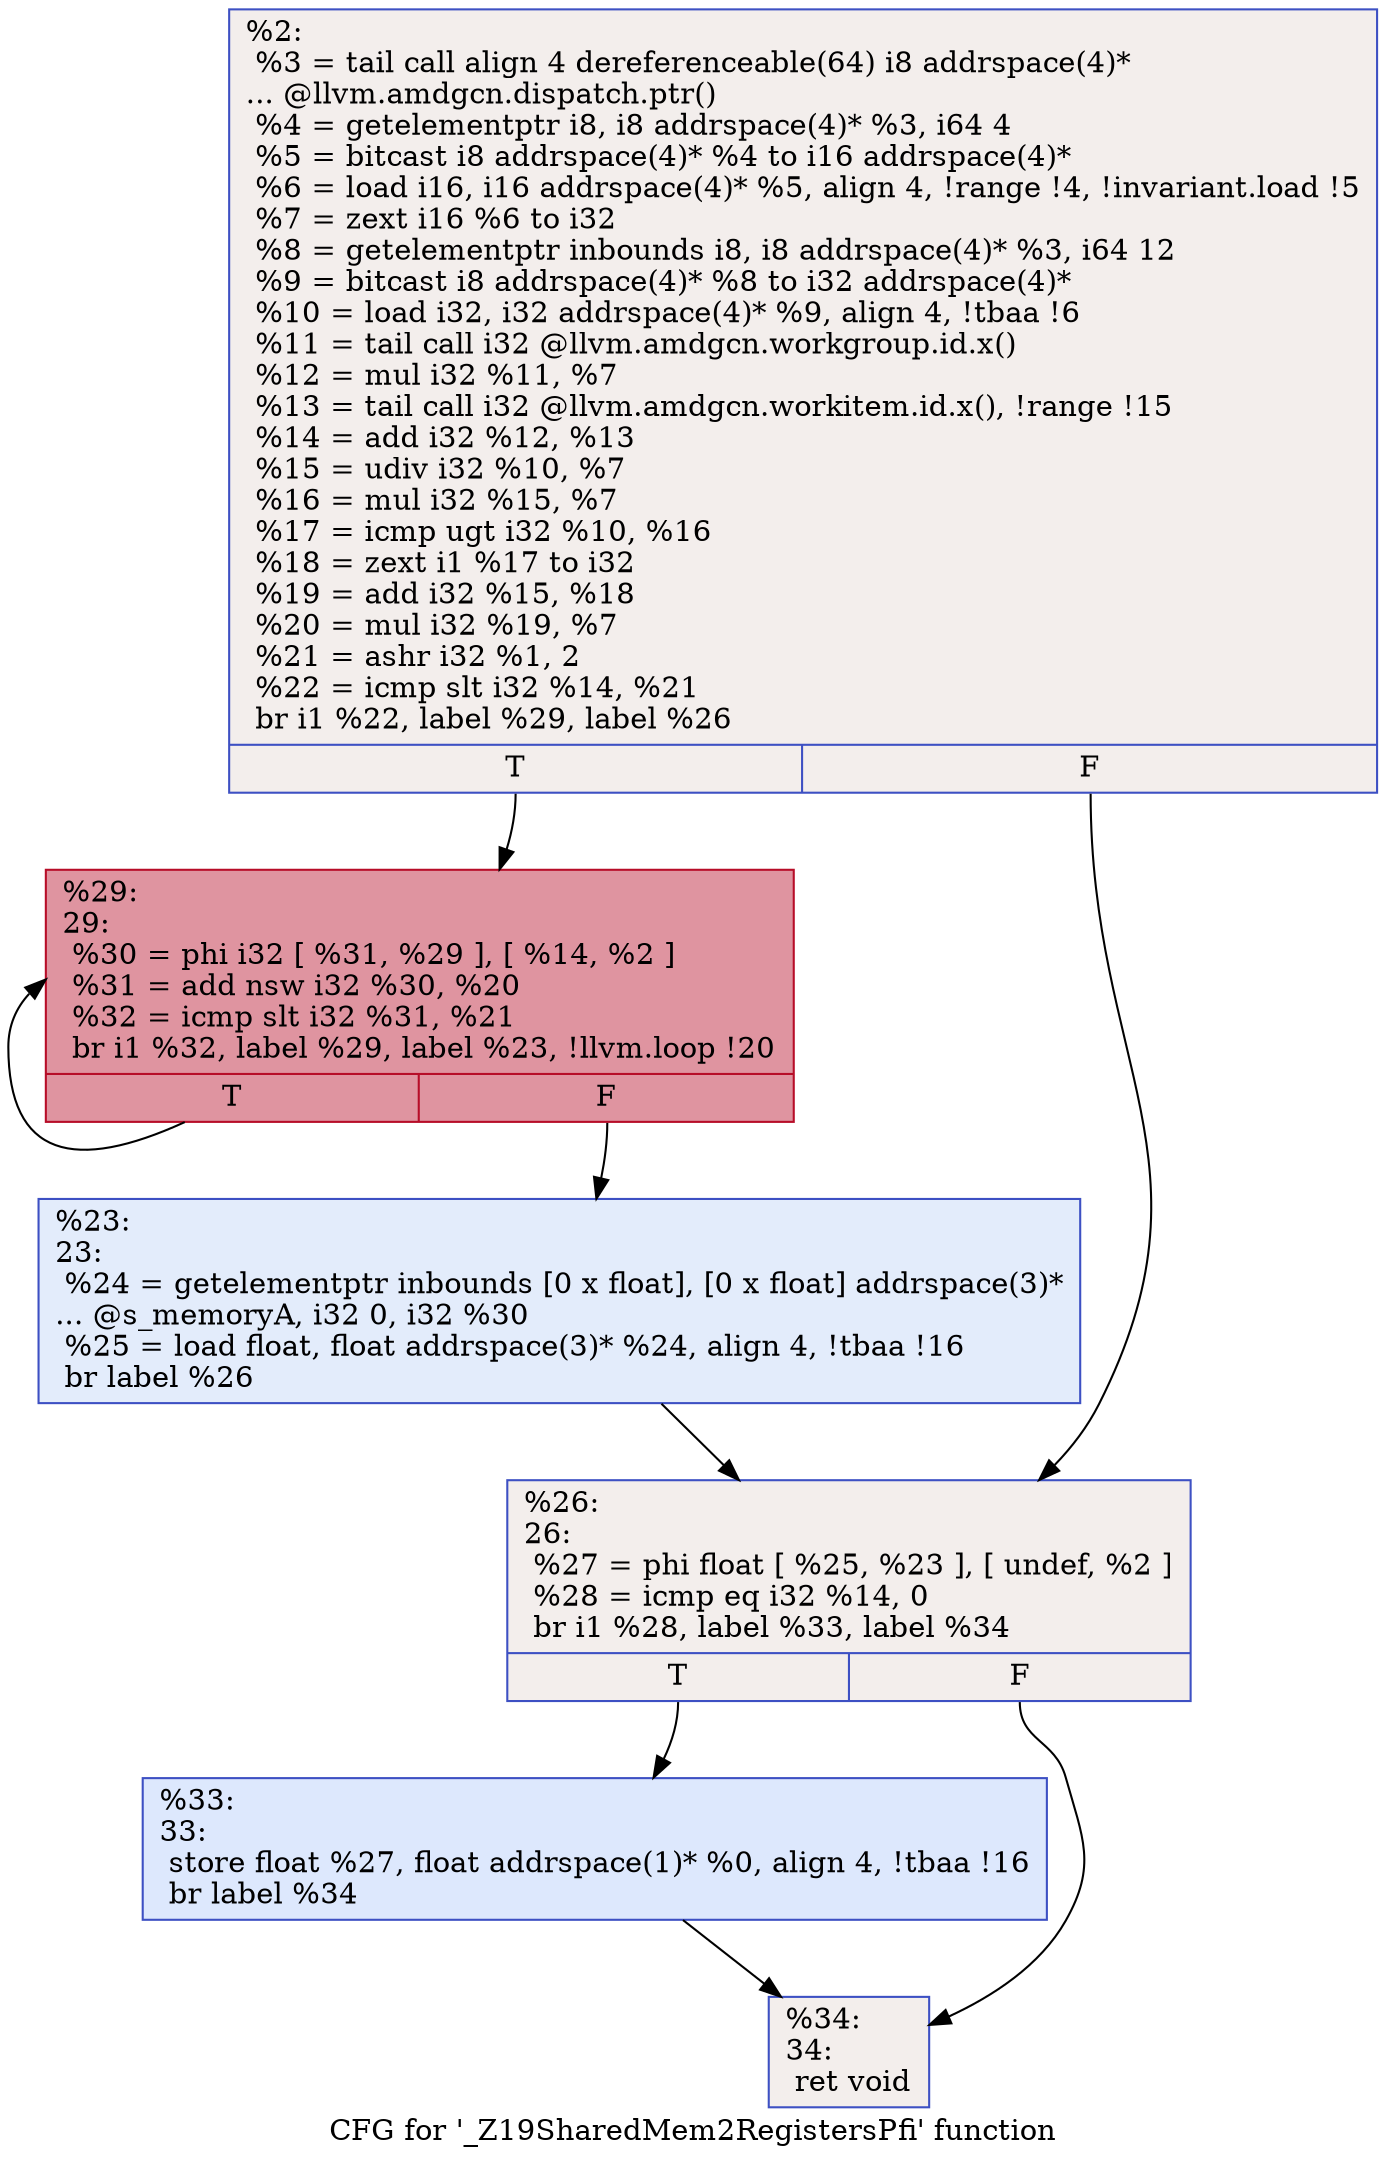 digraph "CFG for '_Z19SharedMem2RegistersPfi' function" {
	label="CFG for '_Z19SharedMem2RegistersPfi' function";

	Node0x46a2b20 [shape=record,color="#3d50c3ff", style=filled, fillcolor="#e3d9d370",label="{%2:\l  %3 = tail call align 4 dereferenceable(64) i8 addrspace(4)*\l... @llvm.amdgcn.dispatch.ptr()\l  %4 = getelementptr i8, i8 addrspace(4)* %3, i64 4\l  %5 = bitcast i8 addrspace(4)* %4 to i16 addrspace(4)*\l  %6 = load i16, i16 addrspace(4)* %5, align 4, !range !4, !invariant.load !5\l  %7 = zext i16 %6 to i32\l  %8 = getelementptr inbounds i8, i8 addrspace(4)* %3, i64 12\l  %9 = bitcast i8 addrspace(4)* %8 to i32 addrspace(4)*\l  %10 = load i32, i32 addrspace(4)* %9, align 4, !tbaa !6\l  %11 = tail call i32 @llvm.amdgcn.workgroup.id.x()\l  %12 = mul i32 %11, %7\l  %13 = tail call i32 @llvm.amdgcn.workitem.id.x(), !range !15\l  %14 = add i32 %12, %13\l  %15 = udiv i32 %10, %7\l  %16 = mul i32 %15, %7\l  %17 = icmp ugt i32 %10, %16\l  %18 = zext i1 %17 to i32\l  %19 = add i32 %15, %18\l  %20 = mul i32 %19, %7\l  %21 = ashr i32 %1, 2\l  %22 = icmp slt i32 %14, %21\l  br i1 %22, label %29, label %26\l|{<s0>T|<s1>F}}"];
	Node0x46a2b20:s0 -> Node0x46a5190;
	Node0x46a2b20:s1 -> Node0x46a5220;
	Node0x46a5360 [shape=record,color="#3d50c3ff", style=filled, fillcolor="#bfd3f670",label="{%23:\l23:                                               \l  %24 = getelementptr inbounds [0 x float], [0 x float] addrspace(3)*\l... @s_memoryA, i32 0, i32 %30\l  %25 = load float, float addrspace(3)* %24, align 4, !tbaa !16\l  br label %26\l}"];
	Node0x46a5360 -> Node0x46a5220;
	Node0x46a5220 [shape=record,color="#3d50c3ff", style=filled, fillcolor="#e3d9d370",label="{%26:\l26:                                               \l  %27 = phi float [ %25, %23 ], [ undef, %2 ]\l  %28 = icmp eq i32 %14, 0\l  br i1 %28, label %33, label %34\l|{<s0>T|<s1>F}}"];
	Node0x46a5220:s0 -> Node0x46a5cb0;
	Node0x46a5220:s1 -> Node0x46a5d00;
	Node0x46a5190 [shape=record,color="#b70d28ff", style=filled, fillcolor="#b70d2870",label="{%29:\l29:                                               \l  %30 = phi i32 [ %31, %29 ], [ %14, %2 ]\l  %31 = add nsw i32 %30, %20\l  %32 = icmp slt i32 %31, %21\l  br i1 %32, label %29, label %23, !llvm.loop !20\l|{<s0>T|<s1>F}}"];
	Node0x46a5190:s0 -> Node0x46a5190;
	Node0x46a5190:s1 -> Node0x46a5360;
	Node0x46a5cb0 [shape=record,color="#3d50c3ff", style=filled, fillcolor="#b2ccfb70",label="{%33:\l33:                                               \l  store float %27, float addrspace(1)* %0, align 4, !tbaa !16\l  br label %34\l}"];
	Node0x46a5cb0 -> Node0x46a5d00;
	Node0x46a5d00 [shape=record,color="#3d50c3ff", style=filled, fillcolor="#e3d9d370",label="{%34:\l34:                                               \l  ret void\l}"];
}
